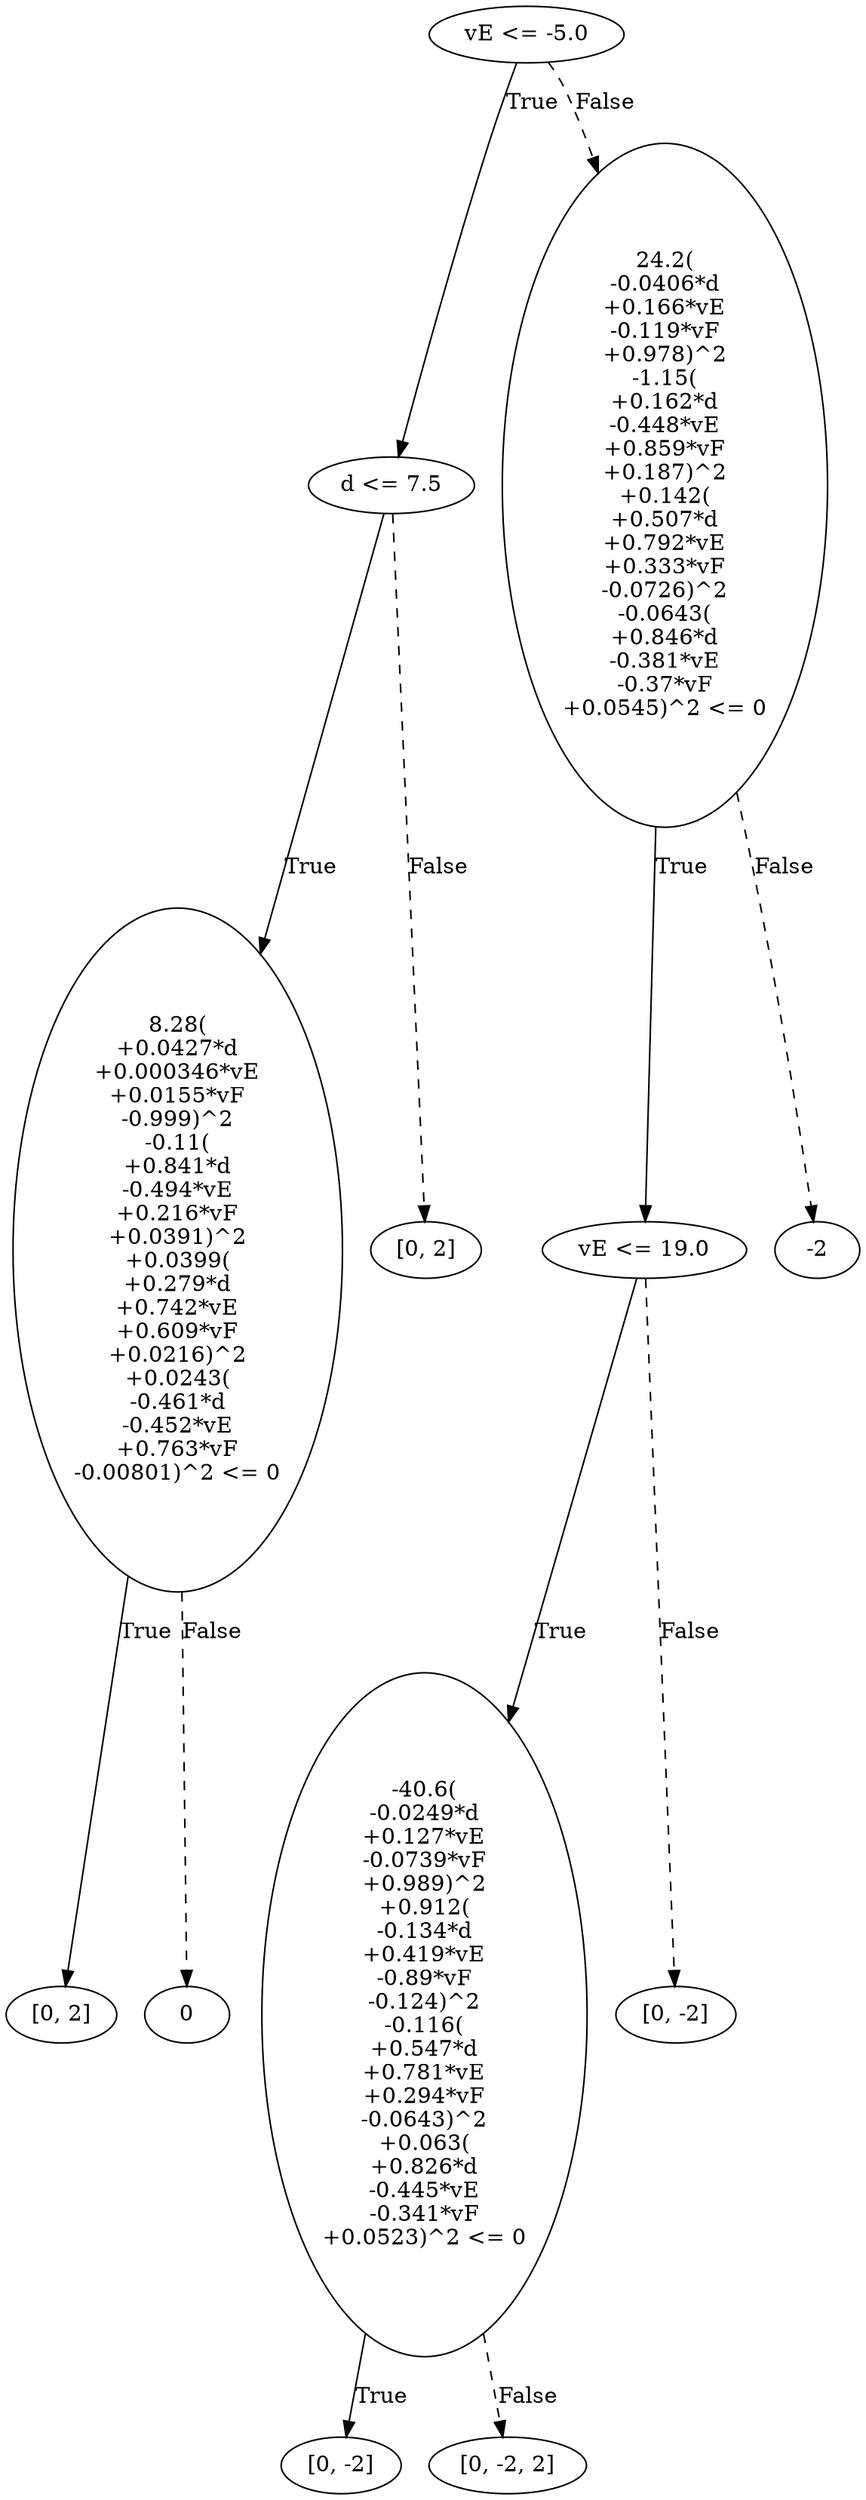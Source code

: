 digraph {
0 [label="vE <= -5.0"];
1 [label="d <= 7.5"];
2 [label="8.28(\n+0.0427*d\n+0.000346*vE\n+0.0155*vF\n-0.999)^2\n-0.11(\n+0.841*d\n-0.494*vE\n+0.216*vF\n+0.0391)^2\n+0.0399(\n+0.279*d\n+0.742*vE\n+0.609*vF\n+0.0216)^2\n+0.0243(\n-0.461*d\n-0.452*vE\n+0.763*vF\n-0.00801)^2 <= 0"];
3 [label="[0, 2]"];
2 -> 3 [label="True"];
4 [label="0"];
2 -> 4 [style="dashed", label="False"];
1 -> 2 [label="True"];
5 [label="[0, 2]"];
1 -> 5 [style="dashed", label="False"];
0 -> 1 [label="True"];
6 [label="24.2(\n-0.0406*d\n+0.166*vE\n-0.119*vF\n+0.978)^2\n-1.15(\n+0.162*d\n-0.448*vE\n+0.859*vF\n+0.187)^2\n+0.142(\n+0.507*d\n+0.792*vE\n+0.333*vF\n-0.0726)^2\n-0.0643(\n+0.846*d\n-0.381*vE\n-0.37*vF\n+0.0545)^2 <= 0"];
7 [label="vE <= 19.0"];
8 [label="-40.6(\n-0.0249*d\n+0.127*vE\n-0.0739*vF\n+0.989)^2\n+0.912(\n-0.134*d\n+0.419*vE\n-0.89*vF\n-0.124)^2\n-0.116(\n+0.547*d\n+0.781*vE\n+0.294*vF\n-0.0643)^2\n+0.063(\n+0.826*d\n-0.445*vE\n-0.341*vF\n+0.0523)^2 <= 0"];
9 [label="[0, -2]"];
8 -> 9 [label="True"];
10 [label="[0, -2, 2]"];
8 -> 10 [style="dashed", label="False"];
7 -> 8 [label="True"];
11 [label="[0, -2]"];
7 -> 11 [style="dashed", label="False"];
6 -> 7 [label="True"];
12 [label="-2"];
6 -> 12 [style="dashed", label="False"];
0 -> 6 [style="dashed", label="False"];

}